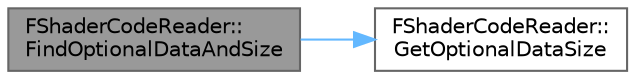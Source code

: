digraph "FShaderCodeReader::FindOptionalDataAndSize"
{
 // INTERACTIVE_SVG=YES
 // LATEX_PDF_SIZE
  bgcolor="transparent";
  edge [fontname=Helvetica,fontsize=10,labelfontname=Helvetica,labelfontsize=10];
  node [fontname=Helvetica,fontsize=10,shape=box,height=0.2,width=0.4];
  rankdir="LR";
  Node1 [id="Node000001",label="FShaderCodeReader::\lFindOptionalDataAndSize",height=0.2,width=0.4,color="gray40", fillcolor="grey60", style="filled", fontcolor="black",tooltip=" "];
  Node1 -> Node2 [id="edge1_Node000001_Node000002",color="steelblue1",style="solid",tooltip=" "];
  Node2 [id="Node000002",label="FShaderCodeReader::\lGetOptionalDataSize",height=0.2,width=0.4,color="grey40", fillcolor="white", style="filled",URL="$dd/dec/classFShaderCodeReader.html#a549821ce2807cc83827689ed7bfb7756",tooltip=" "];
}
